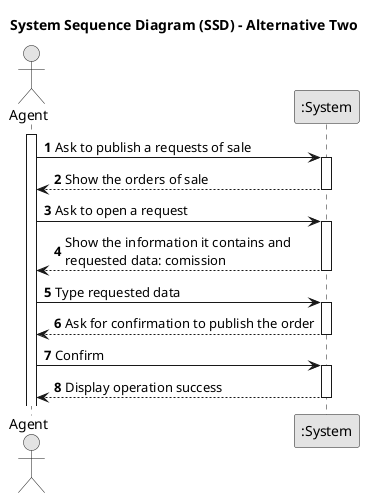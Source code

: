 @startuml
skinparam monochrome true
skinparam packageStyle rectangle
skinparam shadowing false

title System Sequence Diagram (SSD) - Alternative Two

autonumber

actor "Agent" as Agent
participant ":System" as System

activate Agent

    Agent -> System : Ask to publish a requests of sale
    activate System

    System --> Agent : Show the orders of sale
    deactivate System

    Agent -> System : Ask to open a request
    activate System

    System --> Agent : Show the information it contains and \nrequested data: comission
    deactivate System

    Agent -> System : Type requested data
    activate System

    System --> Agent : Ask for confirmation to publish the order
    deactivate System

    Agent -> System : Confirm
    activate System

        System --> Agent : Display operation success
    deactivate System

@enduml